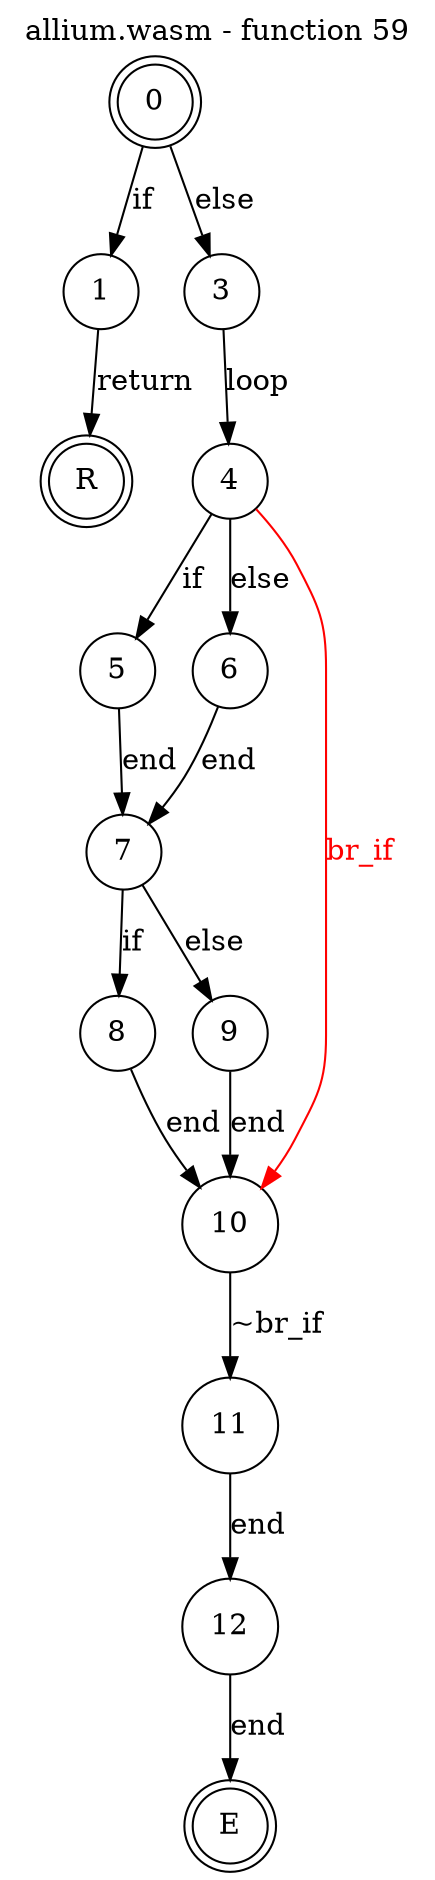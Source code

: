 digraph finite_state_machine {
    label = "allium.wasm - function 59"
    labelloc =  t
    labelfontsize = 16
    labelfontcolor = black
    labelfontname = "Helvetica"
    node [shape = doublecircle]; 0 E R ;
    node [shape = circle];
    0 -> 1[label="if"];
    0 -> 3[label="else"];
    1 -> R[label="return"];
    3 -> 4[label="loop"];
    4 -> 5[label="if"];
    4 -> 6[label="else"];
    5 -> 7[label="end"];
    6 -> 7[label="end"];
    7 -> 8[label="if"];
    7 -> 9[label="else"];
    8 -> 10[label="end"];
    9 -> 10[label="end"];
    10 -> 11[label="~br_if"];
    10 -> 4[color="red" dir=back fontcolor="red" label="br_if"];
    11 -> 12[label="end"];
    12 -> E[label="end"];
}
